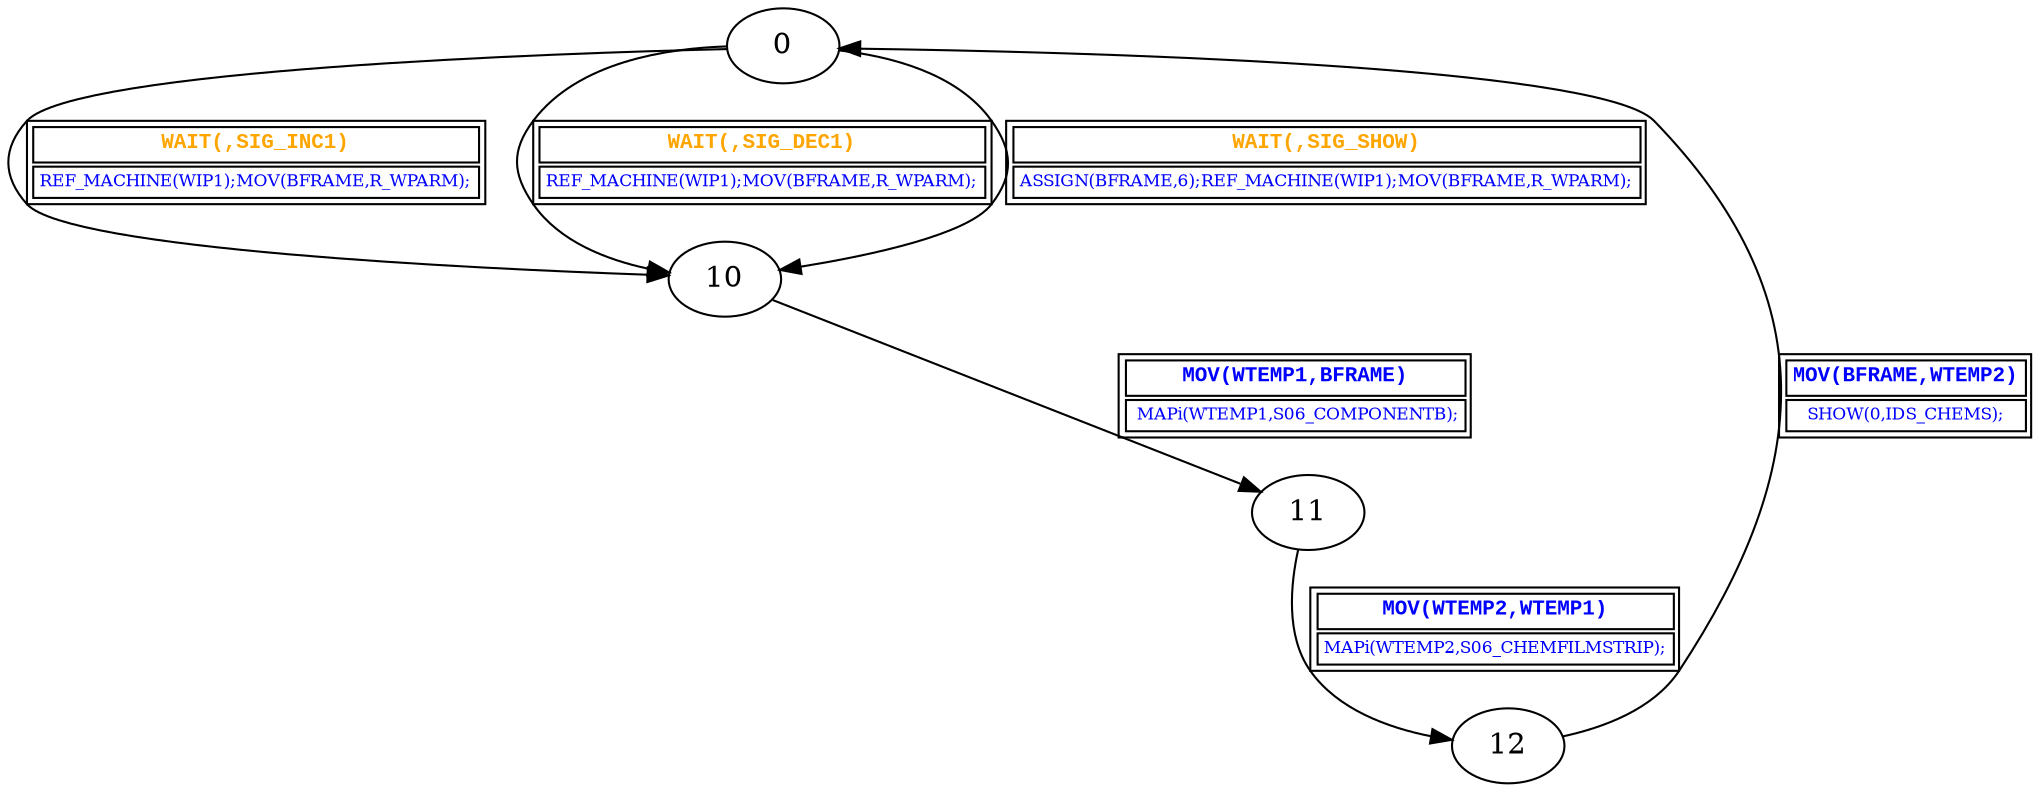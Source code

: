 digraph {
 node [shape=oval];
"0" -> "10"[fontcolor=orange, label=< <table border="1"><tr><td><font face="Courier New" point-size="10"><b>WAIT(,SIG_INC1)<br align="left"/></b></font></td></tr>
<tr><td><font point-size="8" color ="blue">REF_MACHINE(WIP1);MOV(BFRAME,R_WPARM);<br align="left"/></font></td></tr></table>>];
"0" -> "10"[fontcolor=orange, label=< <table border="1"><tr><td><font face="Courier New" point-size="10"><b>WAIT(,SIG_DEC1)<br align="left"/></b></font></td></tr>
<tr><td><font point-size="8" color ="blue">REF_MACHINE(WIP1);MOV(BFRAME,R_WPARM);<br align="left"/></font></td></tr></table>>];
"0" -> "10"[fontcolor=orange, label=< <table border="1"><tr><td><font face="Courier New" point-size="10"><b>WAIT(,SIG_SHOW)<br align="left"/></b></font></td></tr>
<tr><td><font point-size="8" color ="blue">ASSIGN(BFRAME,6);REF_MACHINE(WIP1);MOV(BFRAME,R_WPARM);<br align="left"/></font></td></tr></table>>];
"10" -> "11"[fontcolor=blue, label=< <table border="1"><tr><td><font face="Courier New" point-size="10"><b>MOV(WTEMP1,BFRAME)<br align="left"/></b></font></td></tr>
<tr><td><font point-size="8" color ="blue"> MAPi(WTEMP1,S06_COMPONENTB);<br align="left"/></font></td></tr></table>>];
"11" -> "12"[fontcolor=blue, label=< <table border="1"><tr><td><font face="Courier New" point-size="10"><b>MOV(WTEMP2,WTEMP1)<br align="left"/></b></font></td></tr>
<tr><td><font point-size="8" color ="blue">MAPi(WTEMP2,S06_CHEMFILMSTRIP);<br align="left"/></font></td></tr></table>>];
"12" -> "0"[fontcolor=blue, label=< <table border="1"><tr><td><font face="Courier New" point-size="10"><b>MOV(BFRAME,WTEMP2)<br align="left"/></b></font></td></tr>
<tr><td><font point-size="8" color ="blue">SHOW(0,IDS_CHEMS);<br align="left"/></font></td></tr></table>>];
}
